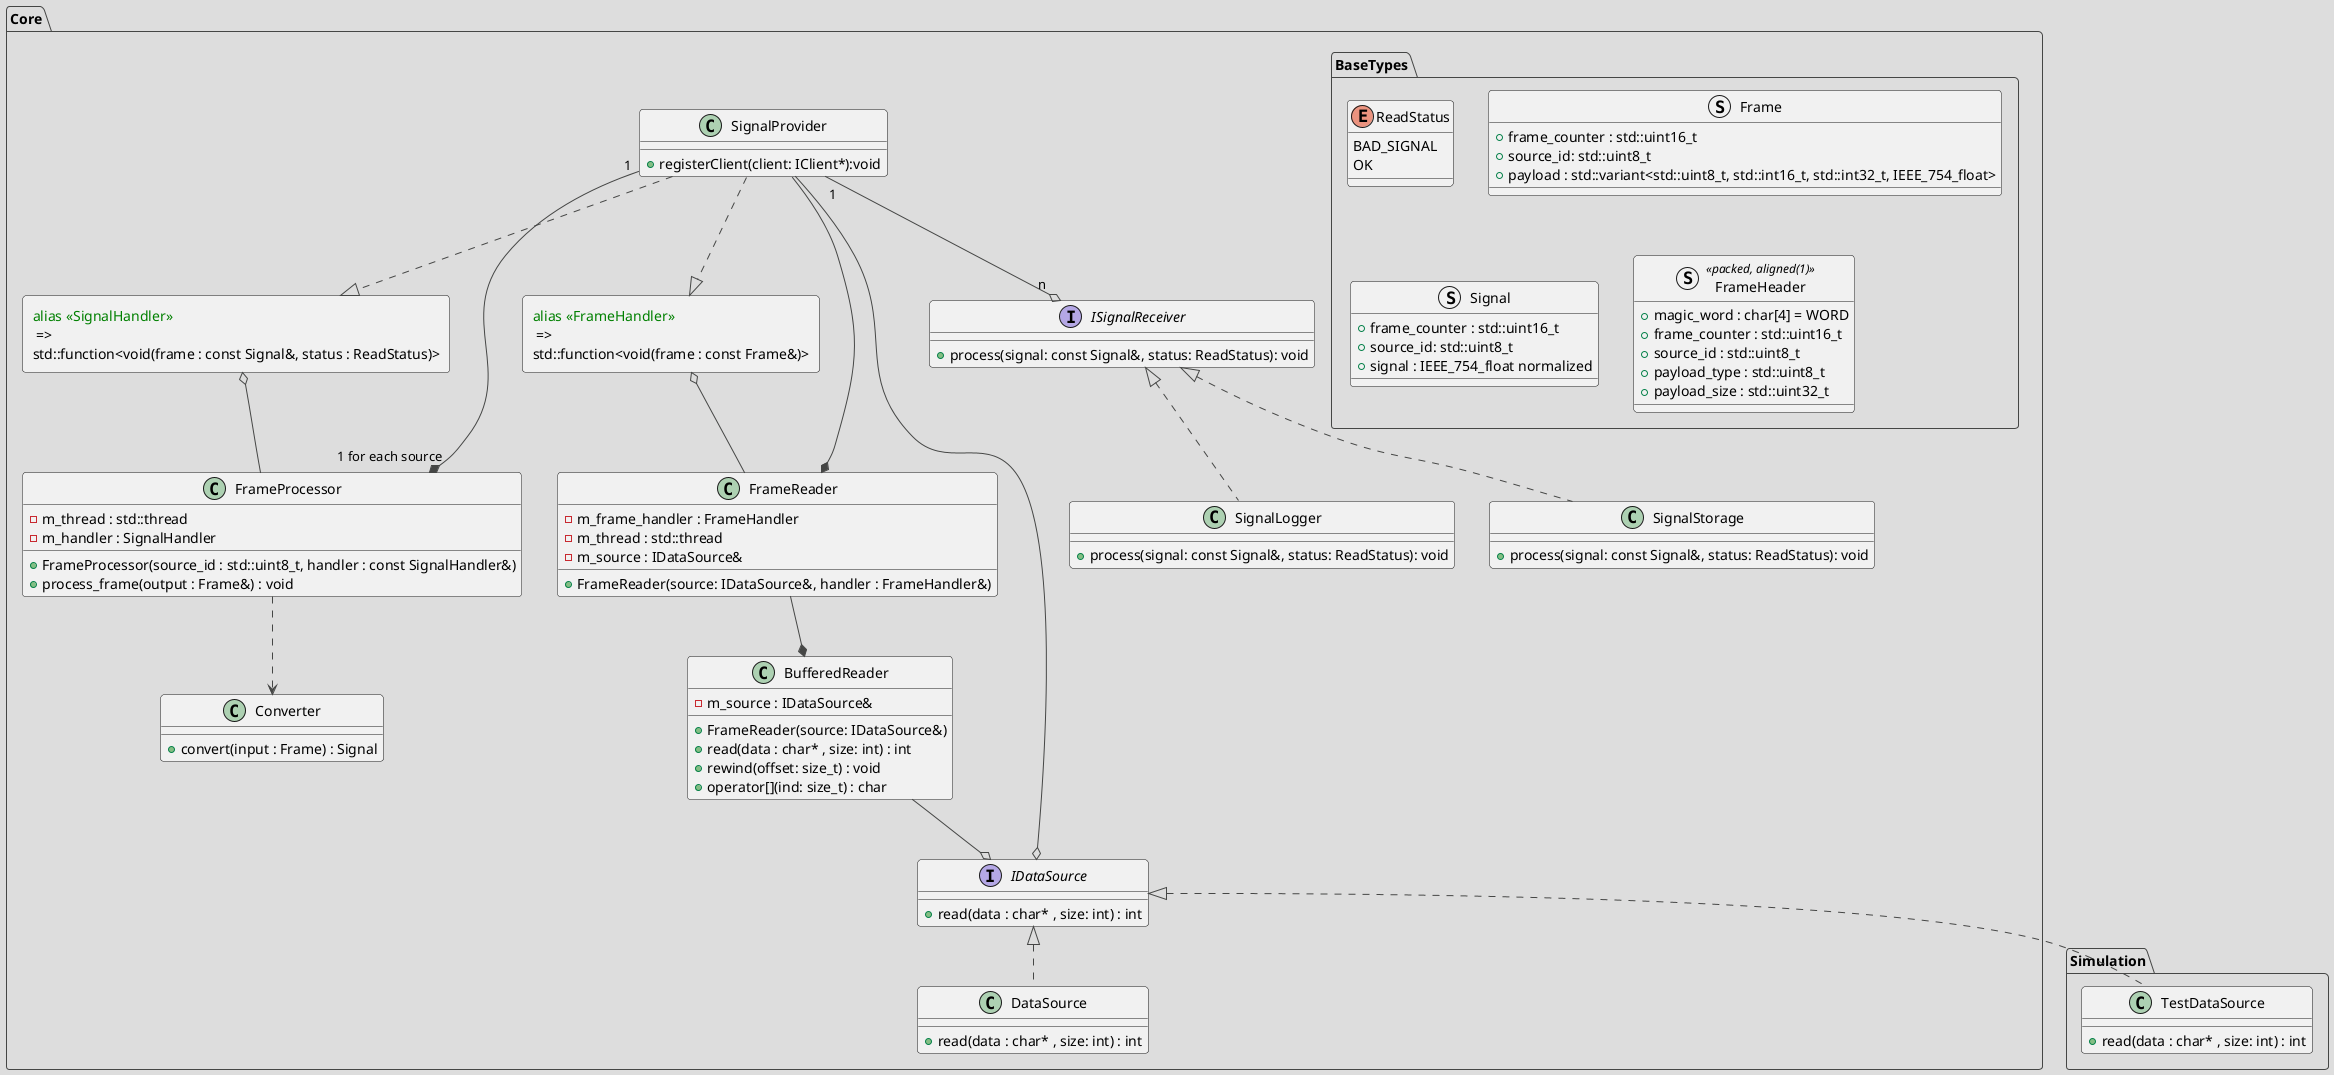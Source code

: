 @startuml
!theme toy

!unquoted procedure $element($alias, $description="", $label="", $technology="", $size=12, $colour="green")
rectangle $alias as "
<color:$colour>alias <<$alias>> </color>
 =>
$description"
!endprocedure

package "Core" {
  package BaseTypes
  {
    enum ReadStatus {
      BAD_SIGNAL
      OK
    }

    struct Frame {
    + frame_counter : std::uint16_t
    + source_id: std::uint8_t
    + payload : std::variant<std::uint8_t, std::int16_t, std::int32_t, IEEE_754_float>
    }

    struct Signal {
    + frame_counter : std::uint16_t
    + source_id: std::uint8_t
    + signal : IEEE_754_float normalized
    }

    struct FrameHeader <<packed, aligned(1)>> {
    + magic_word : char[4] = WORD
    + frame_counter : std::uint16_t
    + source_id : std::uint8_t
    + payload_type : std::uint8_t
    + payload_size : std::uint32_t
    }

  }

  interface IDataSource {
  +read(data : char* , size: int) : int
  }

  class DataSource {
  +read(data : char* , size: int) : int
  }

  $element(FrameHandler, "std::function<void(frame : const Frame&)>", $size=10, $technology="c++")

  class BufferedReader {
  +FrameReader(source: IDataSource&)
  +read(data : char* , size: int) : int
  +rewind(offset: size_t) : void
  +operator[](ind: size_t) : char
  -m_source : IDataSource&
  }

  class FrameReader {
  +FrameReader(source: IDataSource&, handler : FrameHandler&)
  -m_frame_handler : FrameHandler
  -m_thread : std::thread
  -m_source : IDataSource&
  }

  $element(SignalHandler, "std::function<void(frame : const Signal&, status : ReadStatus)>", $size=10, $technology="c++")

  class FrameProcessor {
  +FrameProcessor(source_id : std::uint8_t, handler : const SignalHandler&)
  +process_frame(output : Frame&) : void
  -m_thread : std::thread
  -m_handler : SignalHandler
  }


  class Converter {
  +convert(input : Frame) : Signal
  }

  ' Client listener '
  interface ISignalReceiver {
  +process(signal: const Signal&, status: ReadStatus): void
  }

  class SignalStorage {
  +process(signal: const Signal&, status: ReadStatus): void
  }

  class SignalLogger {
  +process(signal: const Signal&, status: ReadStatus): void
  }

  class SignalProvider {
  +registerClient(client: IClient*):void
  }
}


package Simulation
{
class TestDataSource {
+read(data : char* , size: int) : int
}
}

IDataSource <|.. DataSource
IDataSource <|.. TestDataSource
BufferedReader --o IDataSource
FrameReader --* BufferedReader
FrameReader -up-o FrameHandler
FrameProcessor ..> Converter
FrameProcessor -up-o SignalHandler
SignalProvider "1" --* "1 for each source" FrameProcessor
SignalProvider --* FrameReader
SignalProvider --o IDataSource
SignalProvider "1" --o "n" ISignalReceiver
SignalProvider ..|> SignalHandler
SignalProvider ..|> FrameHandler
SignalStorage .up.|> ISignalReceiver
SignalLogger .up.|> ISignalReceiver

@enduml
